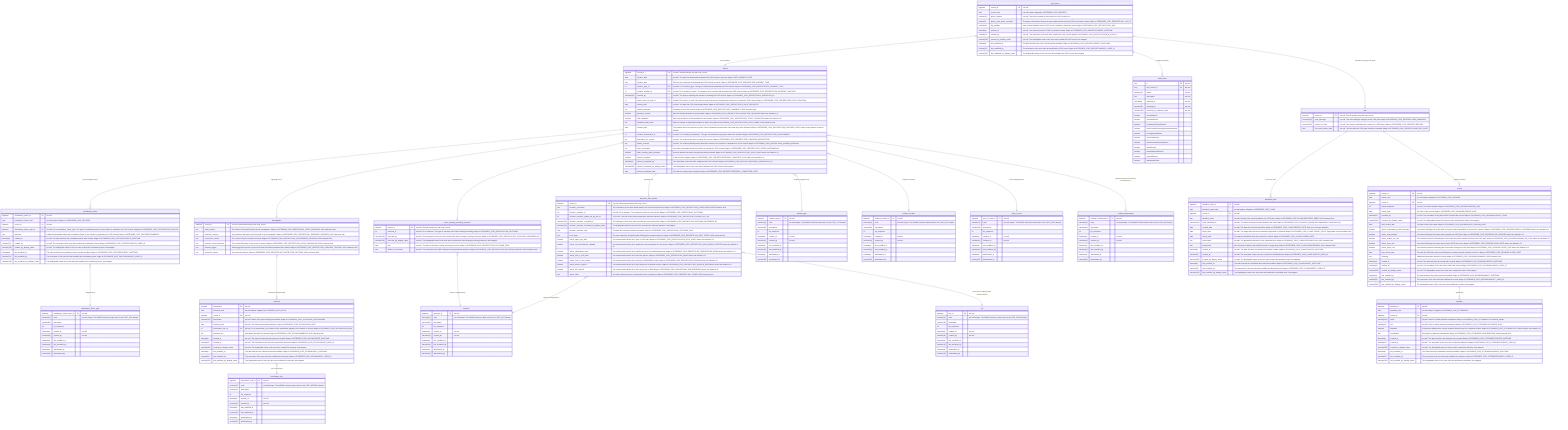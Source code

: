 erDiagram
    csip_record ||--|| referral : "was created by"
    csip_record ||--o{ audit_event : "changes tracked by"
    referral ||--o{ contributory_factor : "has contributory factors"
    referral ||--o| investigation : "optionally has an"
    referral ||--o| safer_custody_screening_outcome : "optionally has a"
    investigation ||--o{ interview : "can involve interviews with"
    referral ||--o| decisions_and_actions : "optionally has"
    csip_record ||--o| plan : "if decision is progress to CSIP"
    plan ||--o{ identified_need : "has one or more"
    plan ||--o{ review : "regularly reviewed"
    review ||--o{ attendee : "attended by"
    referral }o--|| incident_type : "incident categorised by"
    referral }o--|| incident_location : "incident occurred in"
    referral }o--|| area_of_work : "referer categorised by"
    referral }o--|| incident_involvement : "referred person was involved in the indecent as"
    safer_custody_screening_outcome }o--|| outcome : "outcome categorised by"
    interview }o--|| interviewee_role : "role of interviewee"
    decisions_and_actions }o--|| outcome : "outcome categorised by"
    decisions_and_actions }o--|| role : "role of person signing off the referral decision"
    contributory_factor }o--|| contributory_factor_type : "categorised by"

    csip_record {
        bigserial record_id PK "not null"
        uuid record_uuid "not null unique. Mapped to OFFENDER_CSIP_REPORTS"
        varchar(10) prison_number "not null. The prison number of the person the CSIP record is for"
        varchar(6) prison_code_when_recorded "The prison code where the person was resident at the time the CSIP record was created. Maps to OFFENDER_CSIP_REPORTS.AGY_LOC_ID"
        varchar(10) log_number "User entered identifier for the CSIP record. Defaults to the prison code. Maps to OFFENDER_CSIP_REPORTS.CSIP_SEQ"
        timestamp created_at "not null. The date and time the CSIP record was created. Maps to OFFENDER_CSIP_REPORTS.CREATE_DATETIME"
        varchar(32) created_by "not null. The username of the user who created the CSIP record. Maps to OFFENDER_CSIP_REPORTS.CREATE_USER_ID"
        varchar(255) created_by_display_name "not null. The displayable name of the user who created the CSIP record. Not mapped"
        timestamp last_modified_at "The date and time the CSIP record was last modified. Maps to OFFENDER_CSIP_REPORTS.MODIFY_DATETIME"
        varchar(32) last_modified_by "The username of the user who last modified the CSIP record. Maps to OFFENDER_CSIP_REPORTS.MODIFY_USER_ID"
        varchar(255) last_modified_by_display_name "The displayable name of the user who last modified the CSIP record. Not mapped"
    }

    referral {
        bigserial record_id PK "not null. Shared primary key with csip_record"
        date incident_date "not null. The date the incident that motivated the CSIP referral occurred. Maps to RFR_INCIDENT_DATE"
        time incident_time "The time the incident that motivated the CSIP referral occurred. Maps to OFFENDER_CSIP_REPORTS.RFR_INCIDENT_TIME"
        int incident_type_id FK "not null. FK to incident_type. The type of incident that motivated the CSIP referral. Maps to OFFENDER_CSIP_REPORTS.RFR_INCIDENT_TYPE"
        int incident_location_id FK "not null. FK to incident_location. The location of the incident that motivated the CSIP referral. Maps to OFFENDER_CSIP_REPORTS.RFR_INCIDENT_LOCATION"
        varchar(240) referred_by "not null. The person reporting the incident or creating the CSIP referral. Maps to OFFENDER_CSIP_REPORTS.RFR_REPORTED_BY"
        int referer_area_of_work_id FK "not null. FK to area_of_work. The area of work of the person reporting the incident or creating the CSIP referral. Maps to OFFENDER_CSIP_REPORTS.RFR_CSIP_FUNCTION"
        date referral_date "not null. The date the CSIP referral was raised. Maps to OFFENDER_CSIP_REPORTS.RFR_DATE_REPORTED"
        text referral_summary "Summary of the CSIP referral. Maps to OFFENDER_CSIP_REPORTS.RFR_COMMENT? 4000 character limit"
        boolean proactive_referral "Was this referral proactive or preventative. Maps to OFFENDER_CSIP_REPORTS.RFR_PROACTIVE_RESPONSE where the default is 'N'"
        boolean staff_assaulted "Were any members of staff assaulted in the incident. Maps to OFFENDER_CSIP_REPORTS.RFR_STAFF_ASSAULTED where the default is 'N'"
        text assaulted_staff_name "Name or names of assaulted members of staff if any. Maps to OFFENDER_CSIP_REPORTS.RFR_STAFF_NAME. 1000 character limit"
        date release_date "The release date of the person in prison. Can be planned released date or the date they were released. Maps to OFFENDER_CSIP_REPORTS.CDR_RELEASE_DATE. Likely set by another screen in NOMIS"
        int incident_involvement_id FK "not null. FK to incident_involvement. The type of involvement the person had in the incident. Maps to OFFENDER_CSIP_REPORTS.CDR_INVOLVEMENT"
        text description_of_concern "not null. The reasons why there is cause for concern. Maps to OFFENDER_CSIP_REPORTS.CDR_CONCERN_DESCRIPTION"
        text known_reasons "not null. The reasons already known about the causes of the incident or motivation for CSIP referral. Maps to OFFENDER_CSIP_REPORTS.INV_KNOWN_REASONS"
        text other_information "Any other information about the incident or reasons for CSIP referral. Maps to OFFENDER_CSIP_REPORTS.CDR_OTHER_INFORMATION"
        boolean safer_custody_team_informed "Records whether the safer custody team been informed. Maps to OFFENDER_CSIP_REPORTS.CDR_SENT_DENT where the default is 'N'"
        boolean referral_complete "Is the referral complete. Maps to OFFENDER_CSIP_REPORTS.REFERRAL_COMPLETE_FLAG where the default is 'N'"
        varchar(32) referral_completed_by "The username of the user who completed the CSIP referral. Maps to OFFENDER_CSIP_REPORTS.REFERRAL_COMPLETED_BY"
        varchar(255) referral_completed_by_display_name "The displayable name of the user who completed the CSIP referral. Not mapped"
        date referral_completed_date "The date the referral was completed. Maps to OFFENDER_CSIP_REPORTS.REFERRAL_COMPLETED_DATE"
    }

    contributory_factor {
        bigserial contributory_factor_id PK "not null"
        uuid contributory_factor_uuid "not null unique. Mapped to OFFENDER_CSIP_FACTORS"
        bigserial record_id FK "not null"
        bigserial contributory_factor_type_id FK "not null. FK to contributory_factor_type. The type of contributory factor to the incident or motivation for CSIP referral. Mapped to OFFENDER_CSIP_FACTORS.CSIP_FACTOR"
        text comment "Additional information about the contributory factor to the incident or motivation for CSIP referral. Maps to OFFENDER_CSIP_FACTORS.COMMENTS"
        timestamp created_at "not null. The date and time the contributory factor was created. Maps to OFFENDER_CSIP_FACTORS.CREATE_DATETIME"
        varchar(32) created_by "not null. The username of the user who created the contributory factor. Maps to OFFENDER_CSIP_FACTORS.CREATE_USER_ID"
        varchar(255) created_by_display_name "not null. The displayable name of the user who created the contributory factor. Not Mapped"
        timestamp last_modified_at "The date and time the contributory factor was last modified. Maps to OFFENDER_CSIP_FACTORS.MODIFY_DATETIME"
        varchar(32) last_modified_by "The username of the user who last modified the contributory factor. Maps to OFFENDER_CSIP_FACTORS.MODIFY_USER_ID"
        varchar(255) last_modified_by_display_name "The displayable name of the user who last modified the contributory factor. Not mapped"
    }

    safer_custody_screening_outcome {
        bigserial record_id PK "not null. Shared primary key with csip_record"
        int outcome_id "not null. FK to outcome. The type of outcome of the safer custody screening. Maps to OFFENDER_CSIP_REPORTS.CDR_OUTCOME"
        varchar(100) recorded_by "not null. The username of the user who recorded the safer custody screening outcome. Maps to OFFENDER_CSIP_REPORTS.CDR_OUTCOME_RECORDED_BY"
        varchar(255) recorded_by_display_name "not null. The displayable name of the user who recorded the safer custody screening outcome. Not mapped"
        date date "not null. The date of the safer custody screening outcome. Maps to OFFENDER_CSIP_REPORTS.CDR_OUTCOME_DATE"
        text reason_for_decision "not null. The reasons for the safer custody screening outcome decision. Maps to OFFENDER_CSIP_REPORTS.CDR_DECISION_REASON. 4000 character limit"
    }

    investigation {
        bigserial record_id PK "not null. Shared primary key with csip_record"
        text staff_involved "The names of the staff involved in the investigation. Maps to OFFENDER_CSIP_REPORTS.INV_STAFF_INVOLVED. 4000 character limit"
        text evidence_secured "Any evidence that was secured as part of the investigation. Maps to OFFENDER_CSIP_REPORTS.INV_EVIDENCE_SECURED. 4000 character limit"
        text occurrence_reason "The reasons why the incident occurred. Maps to OFFENDER_CSIP_REPORTS.INV_OCCURRENCE_REASON. 4000 character limit"
        text persons_usual_behaviour "The normal behaviour of the person in prison. Maps to OFFENDER_CSIP_REPORTS.INV_USUAL_BEHAVIOUR. 4000 character limit"
        text persons_trigger "What triggers the person in prison has that could have motivated the incident. Maps to OFFENDER_CSIP_REPORTS.INV_PERSONS_TRIGGER. 4000 character limit"
        text protective_factors "Any protective factors. Maps to OFFENDER_CSIP_REPORTS.INV_PROTECTIVE_FACTORS. 4000 character limit"
    }

    interview {
        bigserial interview_id PK "not null"
        uuid interview_uuid "not null unique. Mapped to OFFENDER_CSIP_INTVW"
        bigserial record_id FK "not null"
        varchar(100) interviewee "not null. Name of the person being interviewed. Maps to OFFENDER_CSIP_INTVW.CSIP_INTERVIEWEE"
        date interview_date "not null. The date the interview took place. Maps to OFFENDER_CSIP_INTVW.INTVW_DATE"
        int interviewee_role_id FK "not null. FK to interviewee_role. What role the interviewee played in the incident or referral. Maps to OFFENDER_CSIP_INTVW.INTVW_ROLE"
        text interview_text "Information provided in interview. Maps to OFFENDER_CSIP_INTVW.COMMENTS. 4000 character limit"
        timestamp created_at "not null. The date and time the interview was created. Maps to OFFENDER_CSIP_INTVW.CREATE_DATETIME"
        varchar(32) created_by "not null. The username of the user who created the interview. Maps to OFFENDER_CSIP_INTVW.CREATE_USER_ID"
        varchar(255) created_by_display_name "not null. The displayable name of the user who created the interview. Not mapped"
        timestamp last_modified_at "The date and time the interview was last modified. Maps to OFFENDER_CSIP_INTVW.MODIFY_DATETIME"
        varchar(32) last_modified_by "The username of the user who last modified the interview. Maps to OFFENDER_CSIP_INTVW.MODIFY_USER_ID"
        varchar(255) last_modified_by_display_name "The displayable name of the user who last modified the interview. Not mapped"
    }

    decisions_and_actions {
        bigserial record_id PK "not null. Shared primary key with csip_record"
        text decision_conclusion "The conclusion of the referral and reasons for the outcome decision. Maps to OFFENDER_CSIP_REPORTS.INV_CONCLUSION. 4000 character limit"
        int decision_outcome_id "not null. FK to outcome. The outcome decision for the referral. Maps to OFFENDER_CSIP_REPORTS.INV_OUTCOME"
        int decision_outcome_signed_off_by_role_id "FK to role. The role of the person making the outcome decision. Maps to OFFENDER_CSIP_REPORTS.INV_SIGNED_OFF_BY"
        varchar(100) decision_outcome_recorded_by "The username of the user who recorded the outcome decision. Maps to OFFENDER_CSIP_REPORTS.INV_OUTCOME_RECORDED_BY"
        varchar(255) decision_outcome_recorded_by_display_name "The displayable name of the user who recorded the outcome decision. Not mapped"
        date decision_outcome_date "The date the outcome decision was made. Maps to OFFENDER_CSIP_REPORTS.INV_OUTCOME_DATE"
        text next_steps "The next steps that should be taken following the outcome decision. Maps to OFFENDER_CSIP_REPORTS.INV_NEXT_STEPS. 4000 character limit"
        boolean action_open_csip_alert "If a recommended action is to open a CSIP alert. Maps to OFFENDER_CSIP_REPORTS.OPEN_CSIP_ALERT where the default is 'N'"
        boolean action_non_associations_updated "If a recommended action is to update the non associations for the person. Maps to OFFENDER_CSIP_REPORTS.INV_NON_ASSOC_UPDATED where the default is 'N'"
        boolean action_observation_book "If a recommended action is to add the person to the observation book. Maps to OFFENDER_CSIP_REPORTS.INV_OBSERVATION_BOOK where the default is 'N'"
        boolean action_unit_or_cell_move "If a recommended action is to move the person. Maps to OFFENDER_CSIP_REPORTS.INV_MOVE where the default is 'N'"
        boolean action_csra_or_rsra_review "If a recommended action is to perform a CSRA/RSRA review. Maps to OFFENDER_CSIP_REPORTS.INV_REVIEW where the default is 'N'"
        boolean action_service_referral "If a recommended action is to refer the person to another service. Maps to OFFENDER_CSIP_REPORTS.INV_SERVICE_REFERRAL where the default is 'N'"
        boolean action_sim_referral "If a recommended action is to refer the person to SIM. Maps to OFFENDER_CSIP_REPORTS.INV_SIM_REFERRAL where the default is 'N'"
        text action_other "Any other actions that are recommended to be considered. Maps to OFFENDER_CSIP_REPORTS.INV_OTHER. 4000 character limit"
    }

    plan {
        bigserial record_id PK "not null. Shared primary key with csip_record"
        varchar(100) case_manager "not null. The case manager assigned to the CSIP plan. Maps to OFFENDER_CSIP_REPORTS.CASE_MANAGER"
        varchar(240) reason_for_plan "not null. The reasons motivating the creation of a CSIP plan. Maps to OFFENDER_CSIP_REPORTS.REASON"
        date first_case_review_date "not null. The first date the CSIP plan should be reviewed. Maps to OFFENDER_CSIP_REPORTS.CASE_REV_DATE"
    }

    identified_need {
        bigserial identified_need_id PK "not null"
        uuid identified_need_uuid "not null unique. Mapped to OFFENDER_CSIP_PLANS"
        bigserial record_id FK "not null"
        text identified_need "not null. Details of the need identified in the CSIP plan. Maps to OFFENDER_CSIP_PLANS.IDENTIFIED_NEED. 1000 character limit"
        varchar(100) need_identified_by "not null. The name of the person who identified the need. Maps to OFFENDER_CSIP_PLANS.BY_WHOM. Who identified the need (free text)"
        date created_date "not null. The date the need was identified. Maps to OFFENDER_CSIP_PLANS.CREATE_DATE. Date the need was identified"
        date target_date "not null. The target date the need should be progressed or resolved. Maps to OFFENDER_CSIP_PLANS.TARGET_DATE. Target date of the identified need"
        date closed_date "The date the identified need was resolved or closed. Maps to OFFENDER_CSIP_PLANS.CLOSED_DATE"
        text intervention "not null. The planned intervention for the identified need. Maps to OFFENDER_CSIP_PLANS.INTERVENTION. 4000 character limit"
        text progression "How the plan to address the identified need. is progressing. Maps to OFFENDER_CSIP_PLANS.PROGRESSION. 4000 character limit"
        timestamp created_at "not null. The date and time the identified need was created. Maps to OFFENDER_CSIP_PLANS.CREATE_DATETIME"
        varchar(32) created_by "not null. The username of the user who created the identified need. Maps to OFFENDER_CSIP_PLANS.CREATE_USER_ID"
        varchar(255) created_by_display_name "not null. The displayable name of the user who created the identified need. Not mapped"
        timestamp last_modified_at "The date and time the identified need was last modified. Maps to OFFENDER_CSIP_PLANS.MODIFY_DATETIME"
        varchar(32) last_modified_by "The username of the user who last modified the identified need. Maps to OFFENDER_CSIP_PLANS.MODIFY_USER_ID"
        varchar(255) last_modified_by_display_name "The displayable name of the user who last modified the identified need. Not mapped"
    }

    review {
        bigserial review_id PK "not null"
        uuid review_uuid "not null unique. Mapped to OFFENDER_CSIP_REVIEWS"
        bigserial record_id FK "not null"
        int review_sequence "not null. The review number. Maps to OFFENDER_CSIP_REVIEWS.REVIEW_SEQ"
        date review_date "The date of the review. Maps to OFFENDER_CSIP_REVIEWS.CREATE_DATE"
        varchar(32) recorded_by "not null. The username of the person who recorded the review. Maps to OFFENDER_CSIP_REVIEWS.CREATE_USER"
        varchar(255) recorded_by_display_name "not null. The displayable name of the person who recorded the review. Not mapped"
        date next_review_date "The date of the next review. Maps to OFFENDER_CSIP_REVIEWS.NEXT_REVIEW_DATE"
        boolean action_responsible_people_informed "If an action following the review was to inform people responsible for the person in prison. Maps to OFFENDER_CSIP_REVIEWS.PEOPLE_INFORMED where the default is 'N'"
        boolean action_csip_updated "If an action following the review was to update the CSIP plan. Maps to OFFENDER_CSIP_REVIEWS.CSIP_UPDATED where the default is 'N'"
        boolean action_remain_on_csip "If the outcome decision following the review was the person should remain on the CSIP plan. Maps to OFFENDER_CSIP_REVIEWS.REMAIN_ON_CSIP where the default is 'N'"
        boolean action_case_note "If an action following the review was to add a CSIP case note. Maps to OFFENDER_CSIP_REVIEWS.CASE_NOTE where the default is 'N'"
        boolean action_close_csip "If the outcome decision following the review was closing the CSIP plan. Maps to OFFENDER_CSIP_REVIEWS.CLOSE_CSIP where the default is 'N'"
        date csip_closed_date "The date the CSIP plan was closed following a review outcome decision to close it. Maps to OFFENDER_CSIP_REVIEWS.CLOSE_DATE"
        text summary "Additional information about the review. Maps to OFFENDER_CSIP_REVIEWS.SUMMARY. 4000 character limit"
        timestamp created_at "not null. The date and time the review was created. Maps to OFFENDER_CSIP_REVIEWS.CREATE_DATETIME"
        varchar(32) created_by "not null. The username of the user who created the review. Maps to OFFENDER_CSIP_REVIEWS.CREATE_USER_ID"
        varchar(255) created_by_display_name "not null. The displayable name of the user who created the review. Not mapped"
        timestamp last_modified_at "The date and time the review was last modified. Maps to OFFENDER_CSIP_REVIEWS.MODIFY_DATETIME"
        varchar(32) last_modified_by "The username of the user who last modified the review. Maps to OFFENDER_CSIP_REVIEWS.MODIFY_USER_ID"
        varchar(255) last_modified_by_display_name "The displayable name of the user who last modified the review. Not mapped"
    }

    attendee {
        bigserial attendee_id PK "not null"
        uuid attendee_uuid "not null unique. Mapped to OFFENDER_CSIP_ATTENDEES"
        bigserial review_id FK "not null"
        varchar(100) name "not null. Name of review attendee/contributor. Maps to OFFENDER_CSIP_ATTENDEES.ATTENDEE_NAME"
        varchar(50) role "not null. Role of review attendee/contributor. Maps to OFFENDER_CSIP_ATTENDEES.ATTENDEE_ROLE"
        boolean attended "If the person attended the review. Indicates that they were a contributor if false. Maps to OFFENDER_CSIP_ATTENDEES.ATTENDED where the default is 'N'"
        text contribution "Description of attendee contribution. Maps to OFFENDER_CSIP_ATTENDEES.CONTRIBUTION. 4000 character limit"
        timestamp created_at "not null. The date and time the attendee was created. Maps to OFFENDER_CSIP_ATTENDEES.CREATE_DATETIME"
        varchar(32) created_by "not null. The username of the user who created the attendee. Maps to OFFENDER_CSIP_ATTENDEES.CREATE_USER_ID"
        varchar(255) created_by_display_name "not null. The displayable name of the user who created the attendee. Not mapped"
        timestamp last_modified_at "The date and time the attendee was last modified. Maps to OFFENDER_CSIP_ATTENDEES.MODIFY_DATETIME"
        varchar(32) last_modified_by "The username of the user who last modified the attendee. Maps to OFFENDER_CSIP_ATTENDEES.MODIFY_USER_ID"
        varchar(255) last_modified_by_display_name "The displayable name of the user who last modified the attendee. Not mapped"
    }

    audit_event {
        long id PK "not null"
        long csip_record_id FK "not null"
        varchar(40) action "not null"
        text description "not null"
        timestamp actioned_at "not null"
        varchar(32) actioned_by "not null"
        varchar(255) actioned_by_captured_name "not null"
        boolean recordAffected
        boolean referralAffected
        boolean contributoryFactorAffected
        boolean saferCustodyScreeningOutcomeAffected
        boolean investigationAffected
        boolean interviewAffected
        boolean decisionsAndActionsAffected
        boolean planAffected
        boolean identifiedNeedAffected
        boolean reviewAffected
        boolean attendeeAffected
    }

    incident_type {
        bigserial incident_type_id PK "not null"
        varchar(12) code "not null unique. The NOMIS reference data code for the CSIP_TYP domain"
        varchar(40) description
        int list_sequence
        timestamp created_at "not null"
        varchar(32) created_by "not null"
        timestamp last_modified_at
        varchar(32) last_modified_by
        timestamp deactivated_at
        varchar(32) deactivated_by
    }

    incident_location {
        bigserial incident_location_id PK "not null"
        varchar(12) code "not null unique. The NOMIS reference data code for the CSIP_LOC domain"
        varchar(40) description
        int list_sequence
        timestamp created_at "not null"
        varchar(32) created_by "not null"
        timestamp last_modified_at
        varchar(32) last_modified_by
        timestamp deactivated_at
        varchar(32) deactivated_by
    }

    area_of_work {
        bigserial area_of_work_id PK "not null"
        varchar(12) code "not null unique. The NOMIS reference data code for the CSIP_FUNC domain"
        varchar(40) description
        int list_sequence
        timestamp created_at "not null"
        varchar(32) created_by "not null"
        timestamp last_modified_at
        varchar(32) last_modified_by
        timestamp deactivated_at
        varchar(32) deactivated_by
    }

    incident_involvement {
        bigserial incident_involvement_id PK "not null"
        varchar(12) code "not null unique. The NOMIS reference data code for the CSIP_INV domain"
        varchar(40) description
        int list_sequence
        timestamp created_at "not null"
        varchar(32) created_by "not null"
        timestamp last_modified_at
        varchar(32) last_modified_by
        timestamp deactivated_at
        varchar(32) deactivated_by
    }

    contributory_factor_type {
        bigserial contributory_factor_type_id PK "not null"
        varchar(12) code "not null unique. The NOMIS reference data code for the CSIP_FAC domain"
        varchar(40) description
        int list_sequence
        timestamp created_at "not null"
        varchar(32) created_by "not null"
        timestamp last_modified_at
        varchar(32) last_modified_by
        timestamp deactivated_at
        varchar(32) deactivated_by
    }

    outcome {
        bigserial outcome_id PK "not null"
        varchar(12) code "not null unique. The NOMIS reference data code for the CSIP_OUT domain"
        varchar(40) description
        int list_sequence
        timestamp created_at "not null"
        varchar(32) created_by "not null"
        timestamp last_modified_at
        varchar(32) last_modified_by
        timestamp deactivated_at
        varchar(32) deactivated_by
    }

    interviewee_role {
        bigserial interviewee_role_id PK "not null"
        varchar(12) code "not null unique. The NOMIS reference data code for the CSIP_INTVROL domain"
        varchar(40) description
        int list_sequence
        timestamp created_at "not null"
        varchar(32) created_by "not null"
        timestamp last_modified_at
        varchar(32) last_modified_by
        timestamp deactivated_at
        varchar(32) deactivated_by
    }

    role {
        bigserial role_id PK "not null"
        varchar(12) code "not null unique. The NOMIS reference data code for the CSIP_ROLE domain"
        varchar(40) description
        int list_sequence
        timestamp created_at "not null"
        varchar(32) created_by "not null"
        timestamp last_modified_at
        varchar(32) last_modified_by
        timestamp deactivated_at
        varchar(32) deactivated_by
    }